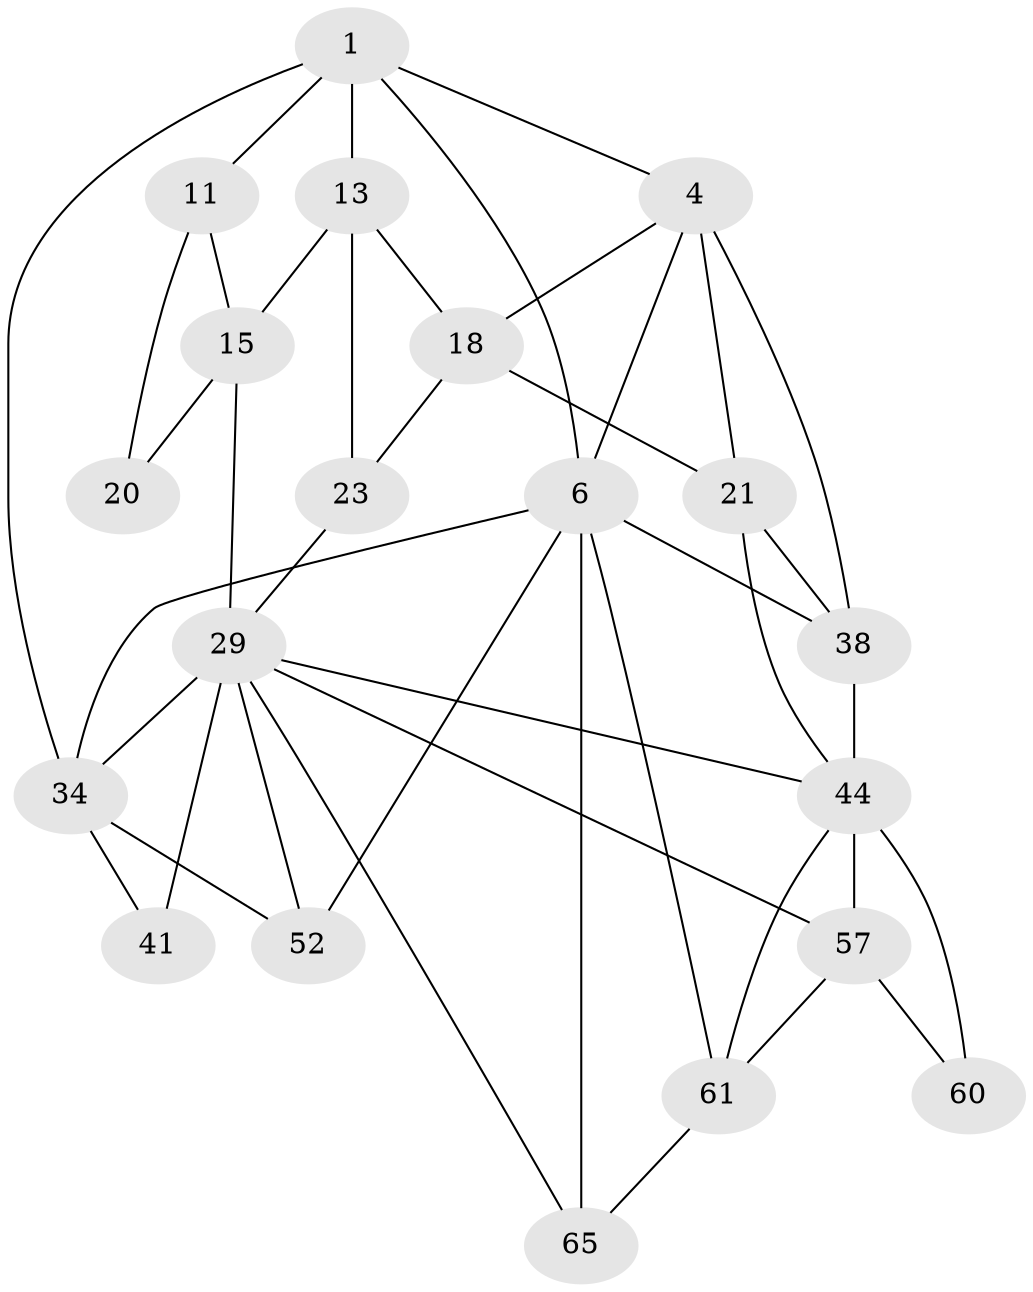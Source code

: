 // original degree distribution, {3: 0.029411764705882353, 4: 0.23529411764705882, 6: 0.20588235294117646, 5: 0.5294117647058824}
// Generated by graph-tools (version 1.1) at 2025/21/03/04/25 18:21:20]
// undirected, 20 vertices, 41 edges
graph export_dot {
graph [start="1"]
  node [color=gray90,style=filled];
  1 [pos="+0.2253921837566511+0",super="+8+2"];
  4 [pos="+0.6745289019935464+0",super="+17+5"];
  6 [pos="+0+0",super="+7+48+33"];
  11 [pos="+0.31145557972139404+0.09029455036134196",super="+12+16"];
  13 [pos="+0.4486154626528393+0.08813838361858174",super="+14+19"];
  15 [pos="+0.36845067770294654+0.18755675213154116",super="+27"];
  18 [pos="+0.5320211154865678+0.1900510504358138",super="+26"];
  20 [pos="+0.26418598803498045+0.2845113456577028"];
  21 [pos="+0.7507216505760264+0.02136002239941638",super="+24"];
  23 [pos="+0.4351413730621757+0.22426160822518362",super="+28"];
  29 [pos="+0.3723951415334982+0.44995176938486947",super="+30+46"];
  34 [pos="+0.1004650054827782+0.26750226980688735",super="+35"];
  38 [pos="+1+0.3828832660356866",super="+39+49"];
  41 [pos="+0.17655423230278108+0.6027390481702884"];
  44 [pos="+0.7089212133165618+0.5836208841676574",super="+50+45"];
  52 [pos="+0.21302747512530718+0.7704720923172306",super="+53"];
  57 [pos="+0.4908036636661642+0.7982963801440291",super="+63"];
  60 [pos="+0.7309701263816105+0.7036644044748883"];
  61 [pos="+0.983103775151515+0.8867395066500627",super="+62"];
  65 [pos="+0.4643701218700132+0.8538418589410774",super="+67+66"];
  1 -- 34;
  1 -- 11 [weight=2];
  1 -- 6 [weight=2];
  1 -- 4;
  1 -- 13;
  4 -- 18;
  4 -- 21 [weight=2];
  4 -- 38;
  4 -- 6 [weight=2];
  6 -- 65 [weight=2];
  6 -- 52 [weight=2];
  6 -- 61;
  6 -- 34;
  6 -- 38;
  11 -- 20 [weight=2];
  11 -- 15;
  13 -- 15;
  13 -- 23 [weight=2];
  13 -- 18;
  15 -- 20;
  15 -- 29;
  18 -- 23;
  18 -- 21;
  21 -- 44;
  21 -- 38 [weight=2];
  23 -- 29;
  29 -- 34 [weight=2];
  29 -- 41 [weight=2];
  29 -- 65;
  29 -- 52;
  29 -- 57;
  29 -- 44;
  34 -- 41;
  34 -- 52;
  38 -- 44;
  44 -- 61;
  44 -- 60 [weight=2];
  44 -- 57;
  57 -- 60;
  57 -- 61;
  61 -- 65;
}
